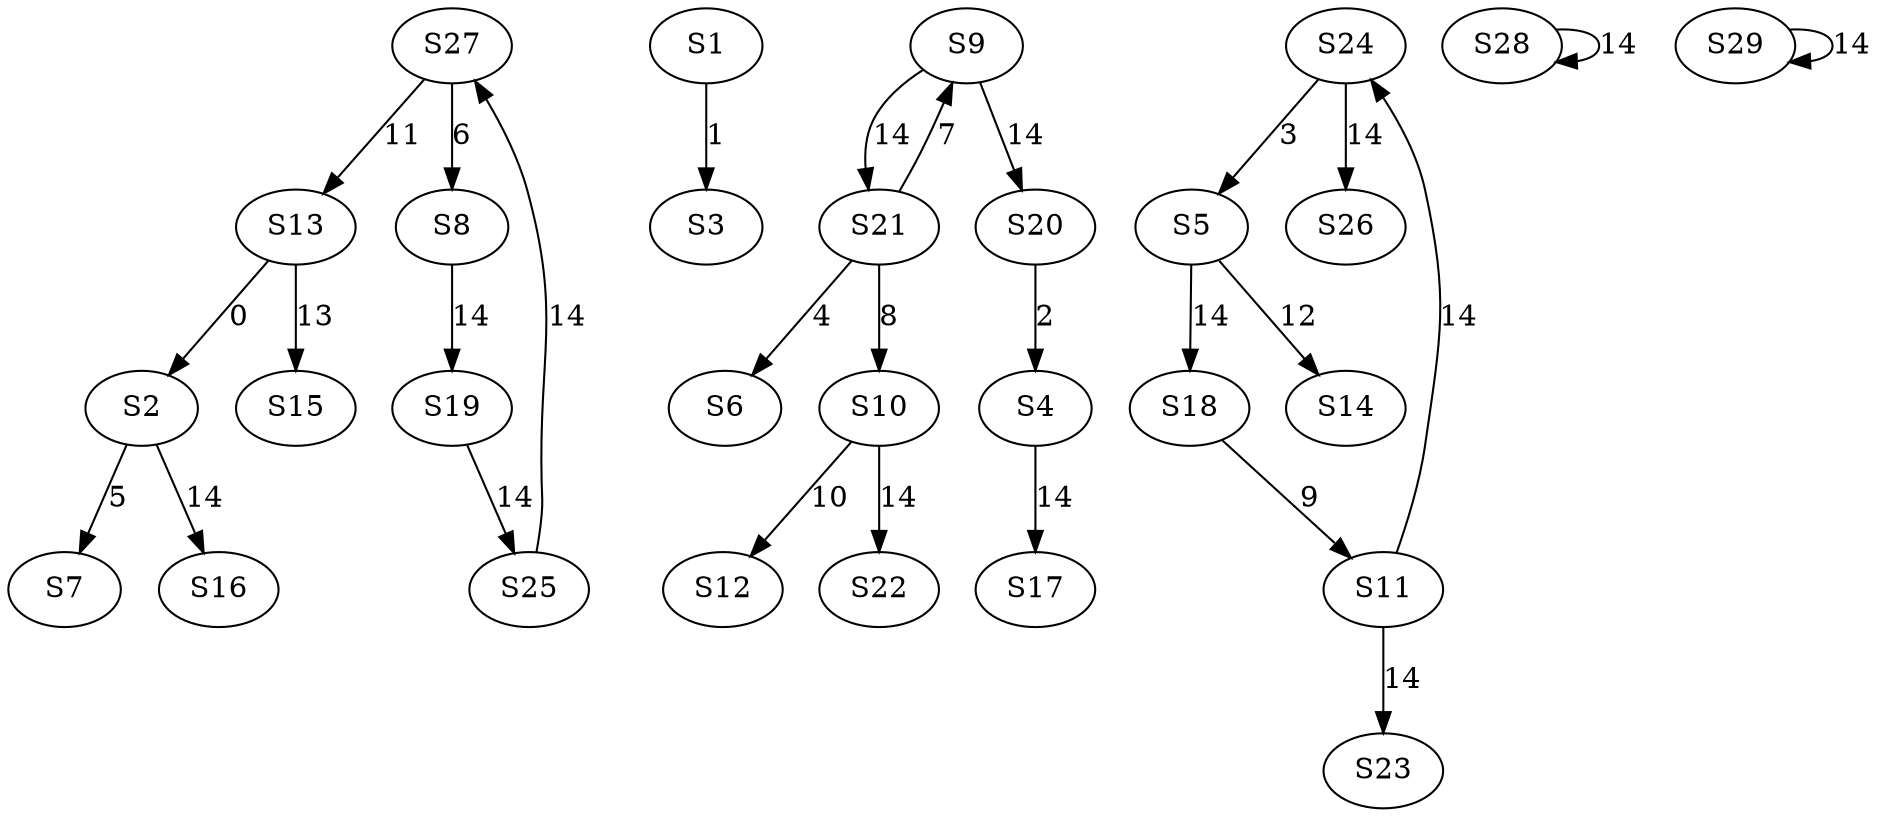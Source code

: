 strict digraph {
	S13 -> S2 [ label = 0 ];
	S1 -> S3 [ label = 1 ];
	S20 -> S4 [ label = 2 ];
	S24 -> S5 [ label = 3 ];
	S21 -> S6 [ label = 4 ];
	S2 -> S7 [ label = 5 ];
	S27 -> S8 [ label = 6 ];
	S21 -> S9 [ label = 7 ];
	S21 -> S10 [ label = 8 ];
	S18 -> S11 [ label = 9 ];
	S10 -> S12 [ label = 10 ];
	S27 -> S13 [ label = 11 ];
	S5 -> S14 [ label = 12 ];
	S13 -> S15 [ label = 13 ];
	S2 -> S16 [ label = 14 ];
	S4 -> S17 [ label = 14 ];
	S5 -> S18 [ label = 14 ];
	S8 -> S19 [ label = 14 ];
	S9 -> S20 [ label = 14 ];
	S9 -> S21 [ label = 14 ];
	S10 -> S22 [ label = 14 ];
	S11 -> S23 [ label = 14 ];
	S11 -> S24 [ label = 14 ];
	S19 -> S25 [ label = 14 ];
	S24 -> S26 [ label = 14 ];
	S25 -> S27 [ label = 14 ];
	S28 -> S28 [ label = 14 ];
	S29 -> S29 [ label = 14 ];
}
